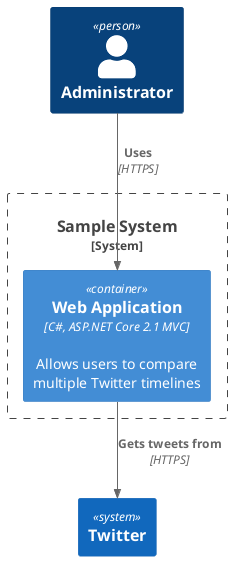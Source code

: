 {
  "sha1": "4ybjnmujnbkpmtio5b2oji35t562kxn",
  "insertion": {
    "when": "2024-05-30T20:48:20.610Z",
    "url": "http://forum.plantuml.net/8701/skinparam-defaulttextalignment-center-does-elseif-boxes",
    "user": "plantuml@gmail.com"
  }
}
@startuml
!include <C4/C4_Container>

Person(admin, "Administrator")
System_Boundary(c1, "Sample System") {
    Container(web_app, "Web Application", "C#, ASP.NET Core 2.1 MVC", "Allows users to compare multiple Twitter timelines")
}
System(twitter, "Twitter")

Rel(admin, web_app, "Uses", "HTTPS")
Rel(web_app, twitter, "Gets tweets from", "HTTPS")
@enduml
